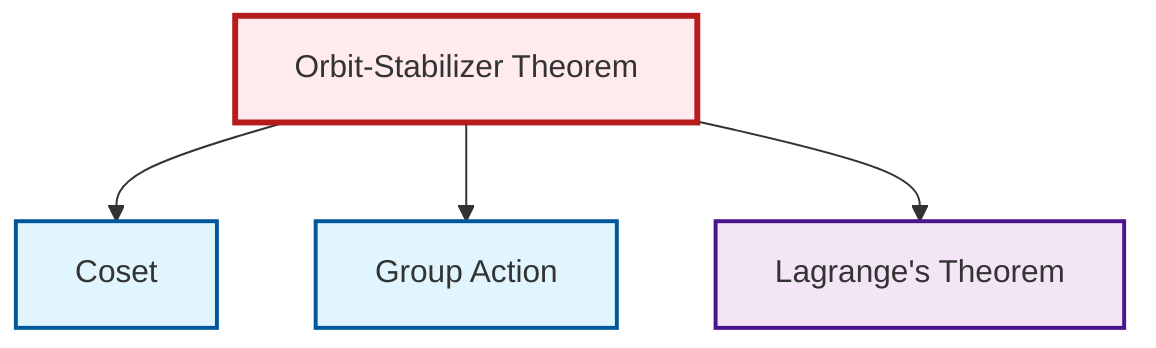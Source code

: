 graph TD
    classDef definition fill:#e1f5fe,stroke:#01579b,stroke-width:2px
    classDef theorem fill:#f3e5f5,stroke:#4a148c,stroke-width:2px
    classDef axiom fill:#fff3e0,stroke:#e65100,stroke-width:2px
    classDef example fill:#e8f5e9,stroke:#1b5e20,stroke-width:2px
    classDef current fill:#ffebee,stroke:#b71c1c,stroke-width:3px
    thm-lagrange["Lagrange's Theorem"]:::theorem
    def-group-action["Group Action"]:::definition
    def-coset["Coset"]:::definition
    thm-orbit-stabilizer["Orbit-Stabilizer Theorem"]:::theorem
    thm-orbit-stabilizer --> def-coset
    thm-orbit-stabilizer --> def-group-action
    thm-orbit-stabilizer --> thm-lagrange
    class thm-orbit-stabilizer current